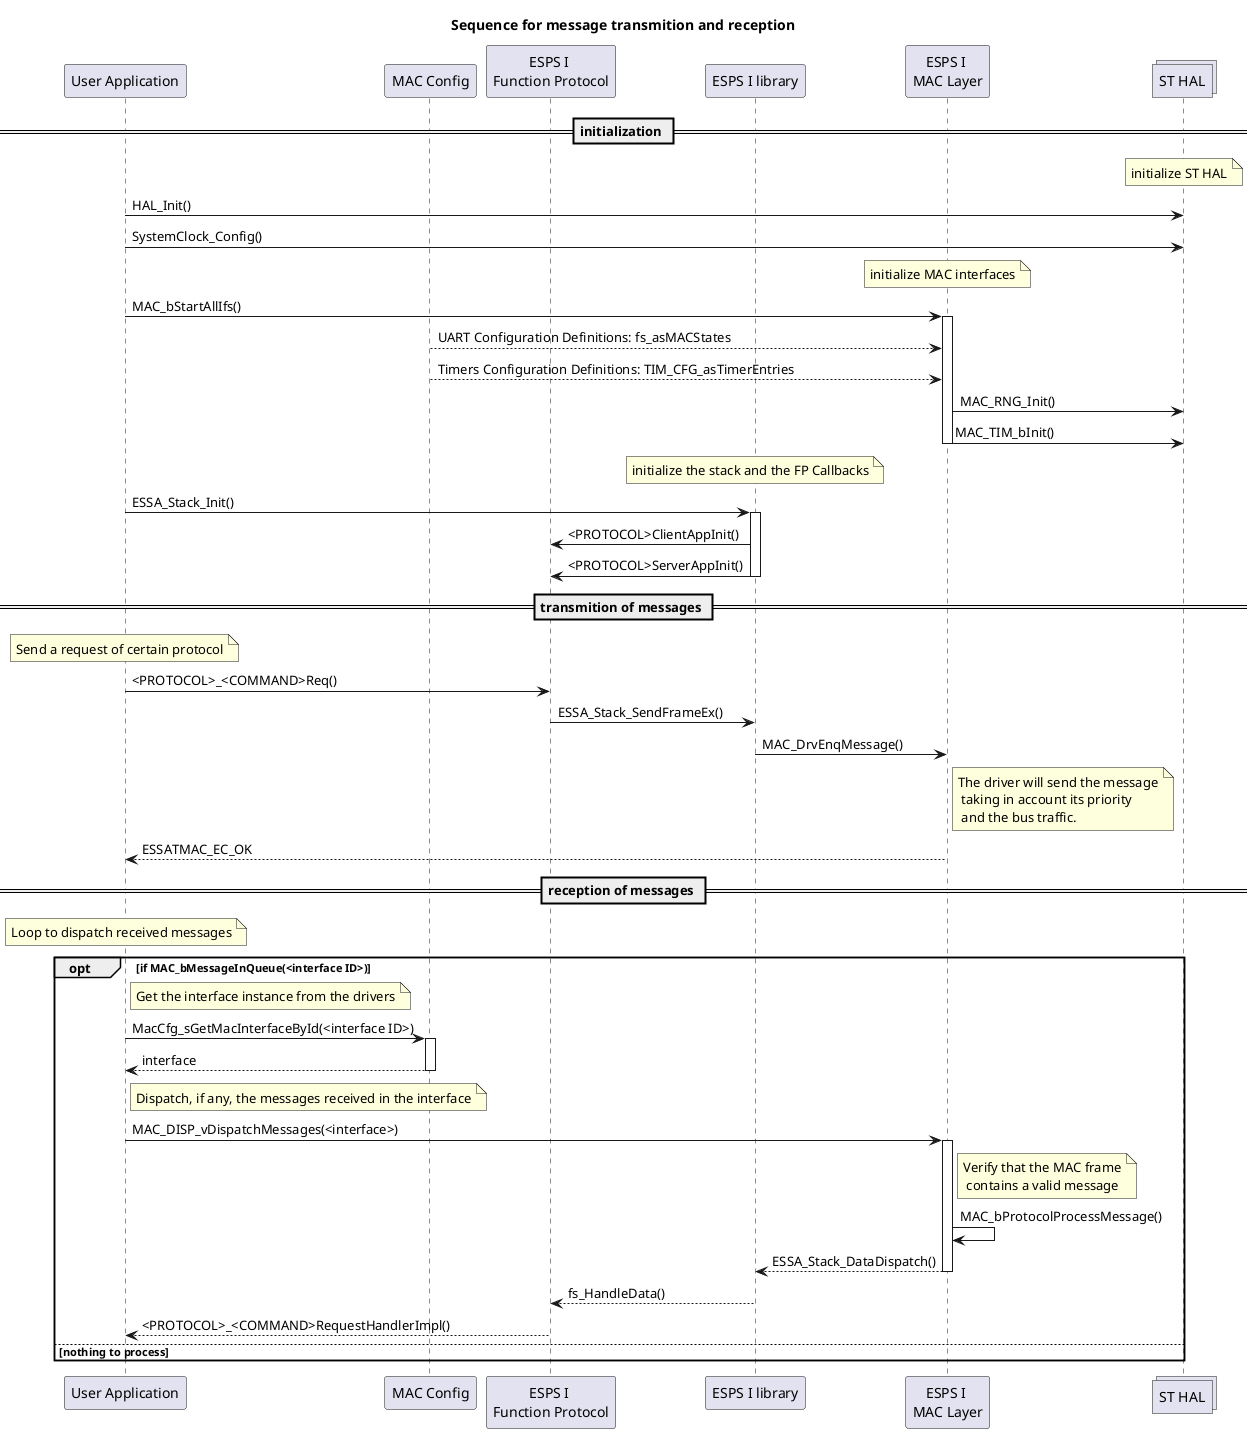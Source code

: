 @startuml

title Sequence for message transmition and reception

participant APP as "User Application"
participant CFG as "MAC Config"
participant FP  as "ESPS I \nFunction Protocol"
participant ESS as "ESPS I library"
participant MAC as "ESPS I \nMAC Layer"
collections HAL as "ST HAL"

== initialization ==
note over HAL: initialize ST HAL
APP -> HAL: HAL_Init()
APP -> HAL: SystemClock_Config()

note over MAC: initialize MAC interfaces
APP -> MAC: MAC_bStartAllIfs()
activate MAC
CFG --> MAC: UART Configuration Definitions: fs_asMACStates
CFG --> MAC: Timers Configuration Definitions: TIM_CFG_asTimerEntries
MAC -> HAL: MAC_RNG_Init()
MAC -> HAL: MAC_TIM_bInit()
deactivate MAC

note over ESS: initialize the stack and the FP Callbacks
APP -> ESS: ESSA_Stack_Init()
activate ESS
ESS -> FP: <PROTOCOL>ClientAppInit()
ESS -> FP: <PROTOCOL>ServerAppInit()
deactivate ESS

== transmition of messages ==

note over APP: Send a request of certain protocol
APP -> FP: <PROTOCOL>_<COMMAND>Req()
FP -> ESS: ESSA_Stack_SendFrameEx()
ESS -> MAC: MAC_DrvEnqMessage()
note right MAC: The driver will send the message\n taking in account its priority\n and the bus traffic.
MAC-->APP: ESSATMAC_EC_OK

== reception of messages ==

note over APP: Loop to dispatch received messages
opt if MAC_bMessageInQueue(<interface ID>)
    note right APP: Get the interface instance from the drivers
    APP -> CFG: MacCfg_sGetMacInterfaceById(<interface ID>)
    activate CFG
    CFG --> APP: interface
    deactivate CFG
    note right APP: Dispatch, if any, the messages received in the interface
    APP -> MAC: MAC_DISP_vDispatchMessages(<interface>)
    activate MAC
    note right MAC: Verify that the MAC frame\n contains a valid message
    MAC -> MAC: MAC_bProtocolProcessMessage()
    MAC --> ESS: ESSA_Stack_DataDispatch()
    deactivate MAC
    ESS --> FP: fs_HandleData()
    FP --> APP: <PROTOCOL>_<COMMAND>RequestHandlerImpl()
else nothing to process
end opt

@enduml
